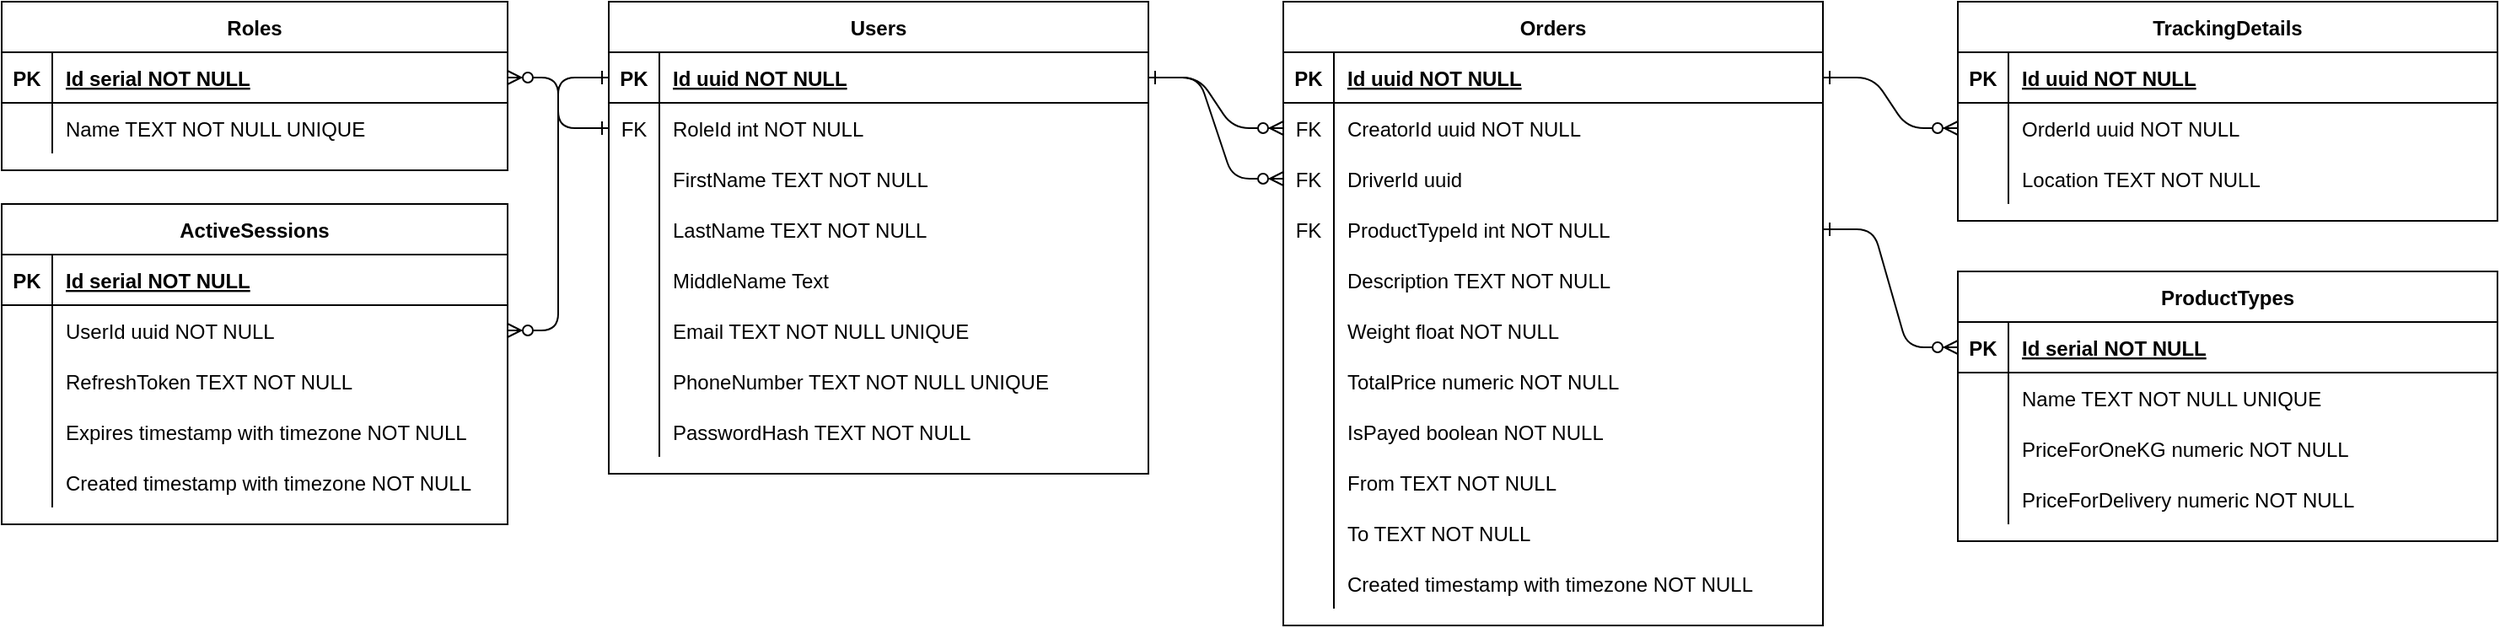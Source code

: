 <mxfile version="24.2.5" type="device">
  <diagram id="R2lEEEUBdFMjLlhIrx00" name="Page-1">
    <mxGraphModel dx="2074" dy="1196" grid="1" gridSize="10" guides="1" tooltips="1" connect="1" arrows="1" fold="1" page="1" pageScale="1" pageWidth="850" pageHeight="1100" math="0" shadow="0" extFonts="Permanent Marker^https://fonts.googleapis.com/css?family=Permanent+Marker">
      <root>
        <mxCell id="0" />
        <mxCell id="1" parent="0" />
        <mxCell id="C-vyLk0tnHw3VtMMgP7b-1" value="" style="edgeStyle=entityRelationEdgeStyle;endArrow=ERzeroToMany;startArrow=ERone;endFill=1;startFill=0;exitX=0;exitY=0.5;exitDx=0;exitDy=0;entryX=1;entryY=0.5;entryDx=0;entryDy=0;" parent="1" source="C-vyLk0tnHw3VtMMgP7b-6" target="C-vyLk0tnHw3VtMMgP7b-24" edge="1">
          <mxGeometry width="100" height="100" relative="1" as="geometry">
            <mxPoint x="260" y="390" as="sourcePoint" />
            <mxPoint x="340" y="420" as="targetPoint" />
          </mxGeometry>
        </mxCell>
        <mxCell id="C-vyLk0tnHw3VtMMgP7b-12" value="" style="edgeStyle=entityRelationEdgeStyle;endArrow=ERzeroToMany;startArrow=ERone;endFill=1;startFill=0;entryX=0;entryY=0.5;entryDx=0;entryDy=0;" parent="1" source="C-vyLk0tnHw3VtMMgP7b-3" target="JjX4_VvhYDVOvu3EKu8_-26" edge="1">
          <mxGeometry width="100" height="100" relative="1" as="geometry">
            <mxPoint x="400" y="180" as="sourcePoint" />
            <mxPoint x="780" y="470" as="targetPoint" />
          </mxGeometry>
        </mxCell>
        <mxCell id="C-vyLk0tnHw3VtMMgP7b-2" value="Users" style="shape=table;startSize=30;container=1;collapsible=1;childLayout=tableLayout;fixedRows=1;rowLines=0;fontStyle=1;align=center;resizeLast=1;" parent="1" vertex="1">
          <mxGeometry x="400" y="120" width="320" height="280" as="geometry" />
        </mxCell>
        <mxCell id="C-vyLk0tnHw3VtMMgP7b-3" value="" style="shape=partialRectangle;collapsible=0;dropTarget=0;pointerEvents=0;fillColor=none;points=[[0,0.5],[1,0.5]];portConstraint=eastwest;top=0;left=0;right=0;bottom=1;" parent="C-vyLk0tnHw3VtMMgP7b-2" vertex="1">
          <mxGeometry y="30" width="320" height="30" as="geometry" />
        </mxCell>
        <mxCell id="C-vyLk0tnHw3VtMMgP7b-4" value="PK" style="shape=partialRectangle;overflow=hidden;connectable=0;fillColor=none;top=0;left=0;bottom=0;right=0;fontStyle=1;" parent="C-vyLk0tnHw3VtMMgP7b-3" vertex="1">
          <mxGeometry width="30" height="30" as="geometry">
            <mxRectangle width="30" height="30" as="alternateBounds" />
          </mxGeometry>
        </mxCell>
        <mxCell id="C-vyLk0tnHw3VtMMgP7b-5" value="Id uuid NOT NULL " style="shape=partialRectangle;overflow=hidden;connectable=0;fillColor=none;top=0;left=0;bottom=0;right=0;align=left;spacingLeft=6;fontStyle=5;" parent="C-vyLk0tnHw3VtMMgP7b-3" vertex="1">
          <mxGeometry x="30" width="290" height="30" as="geometry">
            <mxRectangle width="290" height="30" as="alternateBounds" />
          </mxGeometry>
        </mxCell>
        <mxCell id="C-vyLk0tnHw3VtMMgP7b-6" value="" style="shape=partialRectangle;collapsible=0;dropTarget=0;pointerEvents=0;fillColor=none;points=[[0,0.5],[1,0.5]];portConstraint=eastwest;top=0;left=0;right=0;bottom=0;" parent="C-vyLk0tnHw3VtMMgP7b-2" vertex="1">
          <mxGeometry y="60" width="320" height="30" as="geometry" />
        </mxCell>
        <mxCell id="C-vyLk0tnHw3VtMMgP7b-7" value="FK" style="shape=partialRectangle;overflow=hidden;connectable=0;fillColor=none;top=0;left=0;bottom=0;right=0;" parent="C-vyLk0tnHw3VtMMgP7b-6" vertex="1">
          <mxGeometry width="30" height="30" as="geometry">
            <mxRectangle width="30" height="30" as="alternateBounds" />
          </mxGeometry>
        </mxCell>
        <mxCell id="C-vyLk0tnHw3VtMMgP7b-8" value="RoleId int NOT NULL" style="shape=partialRectangle;overflow=hidden;connectable=0;fillColor=none;top=0;left=0;bottom=0;right=0;align=left;spacingLeft=6;" parent="C-vyLk0tnHw3VtMMgP7b-6" vertex="1">
          <mxGeometry x="30" width="290" height="30" as="geometry">
            <mxRectangle width="290" height="30" as="alternateBounds" />
          </mxGeometry>
        </mxCell>
        <mxCell id="C-vyLk0tnHw3VtMMgP7b-9" value="" style="shape=partialRectangle;collapsible=0;dropTarget=0;pointerEvents=0;fillColor=none;points=[[0,0.5],[1,0.5]];portConstraint=eastwest;top=0;left=0;right=0;bottom=0;" parent="C-vyLk0tnHw3VtMMgP7b-2" vertex="1">
          <mxGeometry y="90" width="320" height="30" as="geometry" />
        </mxCell>
        <mxCell id="C-vyLk0tnHw3VtMMgP7b-10" value="" style="shape=partialRectangle;overflow=hidden;connectable=0;fillColor=none;top=0;left=0;bottom=0;right=0;" parent="C-vyLk0tnHw3VtMMgP7b-9" vertex="1">
          <mxGeometry width="30" height="30" as="geometry">
            <mxRectangle width="30" height="30" as="alternateBounds" />
          </mxGeometry>
        </mxCell>
        <mxCell id="C-vyLk0tnHw3VtMMgP7b-11" value="FirstName TEXT NOT NULL" style="shape=partialRectangle;overflow=hidden;connectable=0;fillColor=none;top=0;left=0;bottom=0;right=0;align=left;spacingLeft=6;" parent="C-vyLk0tnHw3VtMMgP7b-9" vertex="1">
          <mxGeometry x="30" width="290" height="30" as="geometry">
            <mxRectangle width="290" height="30" as="alternateBounds" />
          </mxGeometry>
        </mxCell>
        <mxCell id="JjX4_VvhYDVOvu3EKu8_-4" style="shape=partialRectangle;collapsible=0;dropTarget=0;pointerEvents=0;fillColor=none;points=[[0,0.5],[1,0.5]];portConstraint=eastwest;top=0;left=0;right=0;bottom=0;" parent="C-vyLk0tnHw3VtMMgP7b-2" vertex="1">
          <mxGeometry y="120" width="320" height="30" as="geometry" />
        </mxCell>
        <mxCell id="JjX4_VvhYDVOvu3EKu8_-5" style="shape=partialRectangle;overflow=hidden;connectable=0;fillColor=none;top=0;left=0;bottom=0;right=0;" parent="JjX4_VvhYDVOvu3EKu8_-4" vertex="1">
          <mxGeometry width="30" height="30" as="geometry">
            <mxRectangle width="30" height="30" as="alternateBounds" />
          </mxGeometry>
        </mxCell>
        <mxCell id="JjX4_VvhYDVOvu3EKu8_-6" value="LastName TEXT NOT NULL   " style="shape=partialRectangle;overflow=hidden;connectable=0;fillColor=none;top=0;left=0;bottom=0;right=0;align=left;spacingLeft=6;" parent="JjX4_VvhYDVOvu3EKu8_-4" vertex="1">
          <mxGeometry x="30" width="290" height="30" as="geometry">
            <mxRectangle width="290" height="30" as="alternateBounds" />
          </mxGeometry>
        </mxCell>
        <mxCell id="JjX4_VvhYDVOvu3EKu8_-7" style="shape=partialRectangle;collapsible=0;dropTarget=0;pointerEvents=0;fillColor=none;points=[[0,0.5],[1,0.5]];portConstraint=eastwest;top=0;left=0;right=0;bottom=0;" parent="C-vyLk0tnHw3VtMMgP7b-2" vertex="1">
          <mxGeometry y="150" width="320" height="30" as="geometry" />
        </mxCell>
        <mxCell id="JjX4_VvhYDVOvu3EKu8_-8" style="shape=partialRectangle;overflow=hidden;connectable=0;fillColor=none;top=0;left=0;bottom=0;right=0;" parent="JjX4_VvhYDVOvu3EKu8_-7" vertex="1">
          <mxGeometry width="30" height="30" as="geometry">
            <mxRectangle width="30" height="30" as="alternateBounds" />
          </mxGeometry>
        </mxCell>
        <mxCell id="JjX4_VvhYDVOvu3EKu8_-9" value="MiddleName Text" style="shape=partialRectangle;overflow=hidden;connectable=0;fillColor=none;top=0;left=0;bottom=0;right=0;align=left;spacingLeft=6;" parent="JjX4_VvhYDVOvu3EKu8_-7" vertex="1">
          <mxGeometry x="30" width="290" height="30" as="geometry">
            <mxRectangle width="290" height="30" as="alternateBounds" />
          </mxGeometry>
        </mxCell>
        <mxCell id="JjX4_VvhYDVOvu3EKu8_-10" style="shape=partialRectangle;collapsible=0;dropTarget=0;pointerEvents=0;fillColor=none;points=[[0,0.5],[1,0.5]];portConstraint=eastwest;top=0;left=0;right=0;bottom=0;" parent="C-vyLk0tnHw3VtMMgP7b-2" vertex="1">
          <mxGeometry y="180" width="320" height="30" as="geometry" />
        </mxCell>
        <mxCell id="JjX4_VvhYDVOvu3EKu8_-11" style="shape=partialRectangle;overflow=hidden;connectable=0;fillColor=none;top=0;left=0;bottom=0;right=0;" parent="JjX4_VvhYDVOvu3EKu8_-10" vertex="1">
          <mxGeometry width="30" height="30" as="geometry">
            <mxRectangle width="30" height="30" as="alternateBounds" />
          </mxGeometry>
        </mxCell>
        <mxCell id="JjX4_VvhYDVOvu3EKu8_-12" value="Email TEXT NOT NULL UNIQUE" style="shape=partialRectangle;overflow=hidden;connectable=0;fillColor=none;top=0;left=0;bottom=0;right=0;align=left;spacingLeft=6;" parent="JjX4_VvhYDVOvu3EKu8_-10" vertex="1">
          <mxGeometry x="30" width="290" height="30" as="geometry">
            <mxRectangle width="290" height="30" as="alternateBounds" />
          </mxGeometry>
        </mxCell>
        <mxCell id="JjX4_VvhYDVOvu3EKu8_-13" style="shape=partialRectangle;collapsible=0;dropTarget=0;pointerEvents=0;fillColor=none;points=[[0,0.5],[1,0.5]];portConstraint=eastwest;top=0;left=0;right=0;bottom=0;" parent="C-vyLk0tnHw3VtMMgP7b-2" vertex="1">
          <mxGeometry y="210" width="320" height="30" as="geometry" />
        </mxCell>
        <mxCell id="JjX4_VvhYDVOvu3EKu8_-14" style="shape=partialRectangle;overflow=hidden;connectable=0;fillColor=none;top=0;left=0;bottom=0;right=0;" parent="JjX4_VvhYDVOvu3EKu8_-13" vertex="1">
          <mxGeometry width="30" height="30" as="geometry">
            <mxRectangle width="30" height="30" as="alternateBounds" />
          </mxGeometry>
        </mxCell>
        <mxCell id="JjX4_VvhYDVOvu3EKu8_-15" value="PhoneNumber TEXT NOT NULL UNIQUE" style="shape=partialRectangle;overflow=hidden;connectable=0;fillColor=none;top=0;left=0;bottom=0;right=0;align=left;spacingLeft=6;" parent="JjX4_VvhYDVOvu3EKu8_-13" vertex="1">
          <mxGeometry x="30" width="290" height="30" as="geometry">
            <mxRectangle width="290" height="30" as="alternateBounds" />
          </mxGeometry>
        </mxCell>
        <mxCell id="JjX4_VvhYDVOvu3EKu8_-16" style="shape=partialRectangle;collapsible=0;dropTarget=0;pointerEvents=0;fillColor=none;points=[[0,0.5],[1,0.5]];portConstraint=eastwest;top=0;left=0;right=0;bottom=0;" parent="C-vyLk0tnHw3VtMMgP7b-2" vertex="1">
          <mxGeometry y="240" width="320" height="30" as="geometry" />
        </mxCell>
        <mxCell id="JjX4_VvhYDVOvu3EKu8_-17" style="shape=partialRectangle;overflow=hidden;connectable=0;fillColor=none;top=0;left=0;bottom=0;right=0;" parent="JjX4_VvhYDVOvu3EKu8_-16" vertex="1">
          <mxGeometry width="30" height="30" as="geometry">
            <mxRectangle width="30" height="30" as="alternateBounds" />
          </mxGeometry>
        </mxCell>
        <mxCell id="JjX4_VvhYDVOvu3EKu8_-18" value="PasswordHash TEXT NOT NULL" style="shape=partialRectangle;overflow=hidden;connectable=0;fillColor=none;top=0;left=0;bottom=0;right=0;align=left;spacingLeft=6;" parent="JjX4_VvhYDVOvu3EKu8_-16" vertex="1">
          <mxGeometry x="30" width="290" height="30" as="geometry">
            <mxRectangle width="290" height="30" as="alternateBounds" />
          </mxGeometry>
        </mxCell>
        <mxCell id="C-vyLk0tnHw3VtMMgP7b-23" value="Roles" style="shape=table;startSize=30;container=1;collapsible=1;childLayout=tableLayout;fixedRows=1;rowLines=0;fontStyle=1;align=center;resizeLast=1;" parent="1" vertex="1">
          <mxGeometry x="40" y="120" width="300" height="100" as="geometry" />
        </mxCell>
        <mxCell id="C-vyLk0tnHw3VtMMgP7b-24" value="" style="shape=partialRectangle;collapsible=0;dropTarget=0;pointerEvents=0;fillColor=none;points=[[0,0.5],[1,0.5]];portConstraint=eastwest;top=0;left=0;right=0;bottom=1;" parent="C-vyLk0tnHw3VtMMgP7b-23" vertex="1">
          <mxGeometry y="30" width="300" height="30" as="geometry" />
        </mxCell>
        <mxCell id="C-vyLk0tnHw3VtMMgP7b-25" value="PK" style="shape=partialRectangle;overflow=hidden;connectable=0;fillColor=none;top=0;left=0;bottom=0;right=0;fontStyle=1;" parent="C-vyLk0tnHw3VtMMgP7b-24" vertex="1">
          <mxGeometry width="30" height="30" as="geometry">
            <mxRectangle width="30" height="30" as="alternateBounds" />
          </mxGeometry>
        </mxCell>
        <mxCell id="C-vyLk0tnHw3VtMMgP7b-26" value="Id serial NOT NULL" style="shape=partialRectangle;overflow=hidden;connectable=0;fillColor=none;top=0;left=0;bottom=0;right=0;align=left;spacingLeft=6;fontStyle=5;" parent="C-vyLk0tnHw3VtMMgP7b-24" vertex="1">
          <mxGeometry x="30" width="270" height="30" as="geometry">
            <mxRectangle width="270" height="30" as="alternateBounds" />
          </mxGeometry>
        </mxCell>
        <mxCell id="C-vyLk0tnHw3VtMMgP7b-27" value="" style="shape=partialRectangle;collapsible=0;dropTarget=0;pointerEvents=0;fillColor=none;points=[[0,0.5],[1,0.5]];portConstraint=eastwest;top=0;left=0;right=0;bottom=0;" parent="C-vyLk0tnHw3VtMMgP7b-23" vertex="1">
          <mxGeometry y="60" width="300" height="30" as="geometry" />
        </mxCell>
        <mxCell id="C-vyLk0tnHw3VtMMgP7b-28" value="" style="shape=partialRectangle;overflow=hidden;connectable=0;fillColor=none;top=0;left=0;bottom=0;right=0;" parent="C-vyLk0tnHw3VtMMgP7b-27" vertex="1">
          <mxGeometry width="30" height="30" as="geometry">
            <mxRectangle width="30" height="30" as="alternateBounds" />
          </mxGeometry>
        </mxCell>
        <mxCell id="C-vyLk0tnHw3VtMMgP7b-29" value="Name TEXT NOT NULL UNIQUE" style="shape=partialRectangle;overflow=hidden;connectable=0;fillColor=none;top=0;left=0;bottom=0;right=0;align=left;spacingLeft=6;" parent="C-vyLk0tnHw3VtMMgP7b-27" vertex="1">
          <mxGeometry x="30" width="270" height="30" as="geometry">
            <mxRectangle width="270" height="30" as="alternateBounds" />
          </mxGeometry>
        </mxCell>
        <mxCell id="JjX4_VvhYDVOvu3EKu8_-22" value="Orders" style="shape=table;startSize=30;container=1;collapsible=1;childLayout=tableLayout;fixedRows=1;rowLines=0;fontStyle=1;align=center;resizeLast=1;" parent="1" vertex="1">
          <mxGeometry x="800" y="120" width="320" height="370" as="geometry" />
        </mxCell>
        <mxCell id="JjX4_VvhYDVOvu3EKu8_-23" value="" style="shape=partialRectangle;collapsible=0;dropTarget=0;pointerEvents=0;fillColor=none;points=[[0,0.5],[1,0.5]];portConstraint=eastwest;top=0;left=0;right=0;bottom=1;" parent="JjX4_VvhYDVOvu3EKu8_-22" vertex="1">
          <mxGeometry y="30" width="320" height="30" as="geometry" />
        </mxCell>
        <mxCell id="JjX4_VvhYDVOvu3EKu8_-24" value="PK" style="shape=partialRectangle;overflow=hidden;connectable=0;fillColor=none;top=0;left=0;bottom=0;right=0;fontStyle=1;" parent="JjX4_VvhYDVOvu3EKu8_-23" vertex="1">
          <mxGeometry width="30" height="30" as="geometry">
            <mxRectangle width="30" height="30" as="alternateBounds" />
          </mxGeometry>
        </mxCell>
        <mxCell id="JjX4_VvhYDVOvu3EKu8_-25" value="Id uuid NOT NULL " style="shape=partialRectangle;overflow=hidden;connectable=0;fillColor=none;top=0;left=0;bottom=0;right=0;align=left;spacingLeft=6;fontStyle=5;" parent="JjX4_VvhYDVOvu3EKu8_-23" vertex="1">
          <mxGeometry x="30" width="290" height="30" as="geometry">
            <mxRectangle width="290" height="30" as="alternateBounds" />
          </mxGeometry>
        </mxCell>
        <mxCell id="JjX4_VvhYDVOvu3EKu8_-26" value="" style="shape=partialRectangle;collapsible=0;dropTarget=0;pointerEvents=0;fillColor=none;points=[[0,0.5],[1,0.5]];portConstraint=eastwest;top=0;left=0;right=0;bottom=0;" parent="JjX4_VvhYDVOvu3EKu8_-22" vertex="1">
          <mxGeometry y="60" width="320" height="30" as="geometry" />
        </mxCell>
        <mxCell id="JjX4_VvhYDVOvu3EKu8_-27" value="FK" style="shape=partialRectangle;overflow=hidden;connectable=0;fillColor=none;top=0;left=0;bottom=0;right=0;" parent="JjX4_VvhYDVOvu3EKu8_-26" vertex="1">
          <mxGeometry width="30" height="30" as="geometry">
            <mxRectangle width="30" height="30" as="alternateBounds" />
          </mxGeometry>
        </mxCell>
        <mxCell id="JjX4_VvhYDVOvu3EKu8_-28" value="CreatorId uuid NOT NULL" style="shape=partialRectangle;overflow=hidden;connectable=0;fillColor=none;top=0;left=0;bottom=0;right=0;align=left;spacingLeft=6;" parent="JjX4_VvhYDVOvu3EKu8_-26" vertex="1">
          <mxGeometry x="30" width="290" height="30" as="geometry">
            <mxRectangle width="290" height="30" as="alternateBounds" />
          </mxGeometry>
        </mxCell>
        <mxCell id="JjX4_VvhYDVOvu3EKu8_-29" value="" style="shape=partialRectangle;collapsible=0;dropTarget=0;pointerEvents=0;fillColor=none;points=[[0,0.5],[1,0.5]];portConstraint=eastwest;top=0;left=0;right=0;bottom=0;" parent="JjX4_VvhYDVOvu3EKu8_-22" vertex="1">
          <mxGeometry y="90" width="320" height="30" as="geometry" />
        </mxCell>
        <mxCell id="JjX4_VvhYDVOvu3EKu8_-30" value="FK" style="shape=partialRectangle;overflow=hidden;connectable=0;fillColor=none;top=0;left=0;bottom=0;right=0;" parent="JjX4_VvhYDVOvu3EKu8_-29" vertex="1">
          <mxGeometry width="30" height="30" as="geometry">
            <mxRectangle width="30" height="30" as="alternateBounds" />
          </mxGeometry>
        </mxCell>
        <mxCell id="JjX4_VvhYDVOvu3EKu8_-31" value="DriverId uuid" style="shape=partialRectangle;overflow=hidden;connectable=0;fillColor=none;top=0;left=0;bottom=0;right=0;align=left;spacingLeft=6;" parent="JjX4_VvhYDVOvu3EKu8_-29" vertex="1">
          <mxGeometry x="30" width="290" height="30" as="geometry">
            <mxRectangle width="290" height="30" as="alternateBounds" />
          </mxGeometry>
        </mxCell>
        <mxCell id="JjX4_VvhYDVOvu3EKu8_-32" style="shape=partialRectangle;collapsible=0;dropTarget=0;pointerEvents=0;fillColor=none;points=[[0,0.5],[1,0.5]];portConstraint=eastwest;top=0;left=0;right=0;bottom=0;" parent="JjX4_VvhYDVOvu3EKu8_-22" vertex="1">
          <mxGeometry y="120" width="320" height="30" as="geometry" />
        </mxCell>
        <mxCell id="JjX4_VvhYDVOvu3EKu8_-33" value="FK" style="shape=partialRectangle;overflow=hidden;connectable=0;fillColor=none;top=0;left=0;bottom=0;right=0;" parent="JjX4_VvhYDVOvu3EKu8_-32" vertex="1">
          <mxGeometry width="30" height="30" as="geometry">
            <mxRectangle width="30" height="30" as="alternateBounds" />
          </mxGeometry>
        </mxCell>
        <mxCell id="JjX4_VvhYDVOvu3EKu8_-34" value="ProductTypeId int NOT NULL" style="shape=partialRectangle;overflow=hidden;connectable=0;fillColor=none;top=0;left=0;bottom=0;right=0;align=left;spacingLeft=6;" parent="JjX4_VvhYDVOvu3EKu8_-32" vertex="1">
          <mxGeometry x="30" width="290" height="30" as="geometry">
            <mxRectangle width="290" height="30" as="alternateBounds" />
          </mxGeometry>
        </mxCell>
        <mxCell id="JjX4_VvhYDVOvu3EKu8_-35" style="shape=partialRectangle;collapsible=0;dropTarget=0;pointerEvents=0;fillColor=none;points=[[0,0.5],[1,0.5]];portConstraint=eastwest;top=0;left=0;right=0;bottom=0;" parent="JjX4_VvhYDVOvu3EKu8_-22" vertex="1">
          <mxGeometry y="150" width="320" height="30" as="geometry" />
        </mxCell>
        <mxCell id="JjX4_VvhYDVOvu3EKu8_-36" style="shape=partialRectangle;overflow=hidden;connectable=0;fillColor=none;top=0;left=0;bottom=0;right=0;" parent="JjX4_VvhYDVOvu3EKu8_-35" vertex="1">
          <mxGeometry width="30" height="30" as="geometry">
            <mxRectangle width="30" height="30" as="alternateBounds" />
          </mxGeometry>
        </mxCell>
        <mxCell id="JjX4_VvhYDVOvu3EKu8_-37" value="Description TEXT NOT NULL" style="shape=partialRectangle;overflow=hidden;connectable=0;fillColor=none;top=0;left=0;bottom=0;right=0;align=left;spacingLeft=6;" parent="JjX4_VvhYDVOvu3EKu8_-35" vertex="1">
          <mxGeometry x="30" width="290" height="30" as="geometry">
            <mxRectangle width="290" height="30" as="alternateBounds" />
          </mxGeometry>
        </mxCell>
        <mxCell id="JjX4_VvhYDVOvu3EKu8_-38" style="shape=partialRectangle;collapsible=0;dropTarget=0;pointerEvents=0;fillColor=none;points=[[0,0.5],[1,0.5]];portConstraint=eastwest;top=0;left=0;right=0;bottom=0;" parent="JjX4_VvhYDVOvu3EKu8_-22" vertex="1">
          <mxGeometry y="180" width="320" height="30" as="geometry" />
        </mxCell>
        <mxCell id="JjX4_VvhYDVOvu3EKu8_-39" style="shape=partialRectangle;overflow=hidden;connectable=0;fillColor=none;top=0;left=0;bottom=0;right=0;" parent="JjX4_VvhYDVOvu3EKu8_-38" vertex="1">
          <mxGeometry width="30" height="30" as="geometry">
            <mxRectangle width="30" height="30" as="alternateBounds" />
          </mxGeometry>
        </mxCell>
        <mxCell id="JjX4_VvhYDVOvu3EKu8_-40" value="Weight float NOT NULL" style="shape=partialRectangle;overflow=hidden;connectable=0;fillColor=none;top=0;left=0;bottom=0;right=0;align=left;spacingLeft=6;" parent="JjX4_VvhYDVOvu3EKu8_-38" vertex="1">
          <mxGeometry x="30" width="290" height="30" as="geometry">
            <mxRectangle width="290" height="30" as="alternateBounds" />
          </mxGeometry>
        </mxCell>
        <mxCell id="JjX4_VvhYDVOvu3EKu8_-41" style="shape=partialRectangle;collapsible=0;dropTarget=0;pointerEvents=0;fillColor=none;points=[[0,0.5],[1,0.5]];portConstraint=eastwest;top=0;left=0;right=0;bottom=0;" parent="JjX4_VvhYDVOvu3EKu8_-22" vertex="1">
          <mxGeometry y="210" width="320" height="30" as="geometry" />
        </mxCell>
        <mxCell id="JjX4_VvhYDVOvu3EKu8_-42" style="shape=partialRectangle;overflow=hidden;connectable=0;fillColor=none;top=0;left=0;bottom=0;right=0;" parent="JjX4_VvhYDVOvu3EKu8_-41" vertex="1">
          <mxGeometry width="30" height="30" as="geometry">
            <mxRectangle width="30" height="30" as="alternateBounds" />
          </mxGeometry>
        </mxCell>
        <mxCell id="JjX4_VvhYDVOvu3EKu8_-43" value="TotalPrice numeric NOT NULL" style="shape=partialRectangle;overflow=hidden;connectable=0;fillColor=none;top=0;left=0;bottom=0;right=0;align=left;spacingLeft=6;" parent="JjX4_VvhYDVOvu3EKu8_-41" vertex="1">
          <mxGeometry x="30" width="290" height="30" as="geometry">
            <mxRectangle width="290" height="30" as="alternateBounds" />
          </mxGeometry>
        </mxCell>
        <mxCell id="77Qrs0vqFd4sFSRhQFi2-1" style="shape=partialRectangle;collapsible=0;dropTarget=0;pointerEvents=0;fillColor=none;points=[[0,0.5],[1,0.5]];portConstraint=eastwest;top=0;left=0;right=0;bottom=0;" vertex="1" parent="JjX4_VvhYDVOvu3EKu8_-22">
          <mxGeometry y="240" width="320" height="30" as="geometry" />
        </mxCell>
        <mxCell id="77Qrs0vqFd4sFSRhQFi2-2" style="shape=partialRectangle;overflow=hidden;connectable=0;fillColor=none;top=0;left=0;bottom=0;right=0;" vertex="1" parent="77Qrs0vqFd4sFSRhQFi2-1">
          <mxGeometry width="30" height="30" as="geometry">
            <mxRectangle width="30" height="30" as="alternateBounds" />
          </mxGeometry>
        </mxCell>
        <mxCell id="77Qrs0vqFd4sFSRhQFi2-3" value="IsPayed boolean NOT NULL" style="shape=partialRectangle;overflow=hidden;connectable=0;fillColor=none;top=0;left=0;bottom=0;right=0;align=left;spacingLeft=6;" vertex="1" parent="77Qrs0vqFd4sFSRhQFi2-1">
          <mxGeometry x="30" width="290" height="30" as="geometry">
            <mxRectangle width="290" height="30" as="alternateBounds" />
          </mxGeometry>
        </mxCell>
        <mxCell id="JjX4_VvhYDVOvu3EKu8_-44" style="shape=partialRectangle;collapsible=0;dropTarget=0;pointerEvents=0;fillColor=none;points=[[0,0.5],[1,0.5]];portConstraint=eastwest;top=0;left=0;right=0;bottom=0;" parent="JjX4_VvhYDVOvu3EKu8_-22" vertex="1">
          <mxGeometry y="270" width="320" height="30" as="geometry" />
        </mxCell>
        <mxCell id="JjX4_VvhYDVOvu3EKu8_-45" style="shape=partialRectangle;overflow=hidden;connectable=0;fillColor=none;top=0;left=0;bottom=0;right=0;" parent="JjX4_VvhYDVOvu3EKu8_-44" vertex="1">
          <mxGeometry width="30" height="30" as="geometry">
            <mxRectangle width="30" height="30" as="alternateBounds" />
          </mxGeometry>
        </mxCell>
        <mxCell id="JjX4_VvhYDVOvu3EKu8_-46" value="From TEXT NOT NULL" style="shape=partialRectangle;overflow=hidden;connectable=0;fillColor=none;top=0;left=0;bottom=0;right=0;align=left;spacingLeft=6;" parent="JjX4_VvhYDVOvu3EKu8_-44" vertex="1">
          <mxGeometry x="30" width="290" height="30" as="geometry">
            <mxRectangle width="290" height="30" as="alternateBounds" />
          </mxGeometry>
        </mxCell>
        <mxCell id="JjX4_VvhYDVOvu3EKu8_-74" style="shape=partialRectangle;collapsible=0;dropTarget=0;pointerEvents=0;fillColor=none;points=[[0,0.5],[1,0.5]];portConstraint=eastwest;top=0;left=0;right=0;bottom=0;" parent="JjX4_VvhYDVOvu3EKu8_-22" vertex="1">
          <mxGeometry y="300" width="320" height="30" as="geometry" />
        </mxCell>
        <mxCell id="JjX4_VvhYDVOvu3EKu8_-75" style="shape=partialRectangle;overflow=hidden;connectable=0;fillColor=none;top=0;left=0;bottom=0;right=0;" parent="JjX4_VvhYDVOvu3EKu8_-74" vertex="1">
          <mxGeometry width="30" height="30" as="geometry">
            <mxRectangle width="30" height="30" as="alternateBounds" />
          </mxGeometry>
        </mxCell>
        <mxCell id="JjX4_VvhYDVOvu3EKu8_-76" value="To TEXT NOT NULL" style="shape=partialRectangle;overflow=hidden;connectable=0;fillColor=none;top=0;left=0;bottom=0;right=0;align=left;spacingLeft=6;" parent="JjX4_VvhYDVOvu3EKu8_-74" vertex="1">
          <mxGeometry x="30" width="290" height="30" as="geometry">
            <mxRectangle width="290" height="30" as="alternateBounds" />
          </mxGeometry>
        </mxCell>
        <mxCell id="JjX4_VvhYDVOvu3EKu8_-91" style="shape=partialRectangle;collapsible=0;dropTarget=0;pointerEvents=0;fillColor=none;points=[[0,0.5],[1,0.5]];portConstraint=eastwest;top=0;left=0;right=0;bottom=0;" parent="JjX4_VvhYDVOvu3EKu8_-22" vertex="1">
          <mxGeometry y="330" width="320" height="30" as="geometry" />
        </mxCell>
        <mxCell id="JjX4_VvhYDVOvu3EKu8_-92" style="shape=partialRectangle;overflow=hidden;connectable=0;fillColor=none;top=0;left=0;bottom=0;right=0;" parent="JjX4_VvhYDVOvu3EKu8_-91" vertex="1">
          <mxGeometry width="30" height="30" as="geometry">
            <mxRectangle width="30" height="30" as="alternateBounds" />
          </mxGeometry>
        </mxCell>
        <mxCell id="JjX4_VvhYDVOvu3EKu8_-93" value="Created timestamp with timezone NOT NULL" style="shape=partialRectangle;overflow=hidden;connectable=0;fillColor=none;top=0;left=0;bottom=0;right=0;align=left;spacingLeft=6;" parent="JjX4_VvhYDVOvu3EKu8_-91" vertex="1">
          <mxGeometry x="30" width="290" height="30" as="geometry">
            <mxRectangle width="290" height="30" as="alternateBounds" />
          </mxGeometry>
        </mxCell>
        <mxCell id="JjX4_VvhYDVOvu3EKu8_-47" value="" style="edgeStyle=entityRelationEdgeStyle;endArrow=ERzeroToMany;startArrow=ERone;endFill=1;startFill=0;entryX=0;entryY=0.5;entryDx=0;entryDy=0;exitX=1;exitY=0.5;exitDx=0;exitDy=0;" parent="1" source="C-vyLk0tnHw3VtMMgP7b-3" target="JjX4_VvhYDVOvu3EKu8_-29" edge="1">
          <mxGeometry width="100" height="100" relative="1" as="geometry">
            <mxPoint x="730" y="175" as="sourcePoint" />
            <mxPoint x="820" y="205" as="targetPoint" />
          </mxGeometry>
        </mxCell>
        <mxCell id="JjX4_VvhYDVOvu3EKu8_-48" value="ProductTypes" style="shape=table;startSize=30;container=1;collapsible=1;childLayout=tableLayout;fixedRows=1;rowLines=0;fontStyle=1;align=center;resizeLast=1;" parent="1" vertex="1">
          <mxGeometry x="1200" y="280" width="320" height="160" as="geometry" />
        </mxCell>
        <mxCell id="JjX4_VvhYDVOvu3EKu8_-49" value="" style="shape=partialRectangle;collapsible=0;dropTarget=0;pointerEvents=0;fillColor=none;points=[[0,0.5],[1,0.5]];portConstraint=eastwest;top=0;left=0;right=0;bottom=1;" parent="JjX4_VvhYDVOvu3EKu8_-48" vertex="1">
          <mxGeometry y="30" width="320" height="30" as="geometry" />
        </mxCell>
        <mxCell id="JjX4_VvhYDVOvu3EKu8_-50" value="PK" style="shape=partialRectangle;overflow=hidden;connectable=0;fillColor=none;top=0;left=0;bottom=0;right=0;fontStyle=1;" parent="JjX4_VvhYDVOvu3EKu8_-49" vertex="1">
          <mxGeometry width="30" height="30" as="geometry">
            <mxRectangle width="30" height="30" as="alternateBounds" />
          </mxGeometry>
        </mxCell>
        <mxCell id="JjX4_VvhYDVOvu3EKu8_-51" value="Id serial NOT NULL " style="shape=partialRectangle;overflow=hidden;connectable=0;fillColor=none;top=0;left=0;bottom=0;right=0;align=left;spacingLeft=6;fontStyle=5;" parent="JjX4_VvhYDVOvu3EKu8_-49" vertex="1">
          <mxGeometry x="30" width="290" height="30" as="geometry">
            <mxRectangle width="290" height="30" as="alternateBounds" />
          </mxGeometry>
        </mxCell>
        <mxCell id="JjX4_VvhYDVOvu3EKu8_-52" value="" style="shape=partialRectangle;collapsible=0;dropTarget=0;pointerEvents=0;fillColor=none;points=[[0,0.5],[1,0.5]];portConstraint=eastwest;top=0;left=0;right=0;bottom=0;" parent="JjX4_VvhYDVOvu3EKu8_-48" vertex="1">
          <mxGeometry y="60" width="320" height="30" as="geometry" />
        </mxCell>
        <mxCell id="JjX4_VvhYDVOvu3EKu8_-53" value="" style="shape=partialRectangle;overflow=hidden;connectable=0;fillColor=none;top=0;left=0;bottom=0;right=0;" parent="JjX4_VvhYDVOvu3EKu8_-52" vertex="1">
          <mxGeometry width="30" height="30" as="geometry">
            <mxRectangle width="30" height="30" as="alternateBounds" />
          </mxGeometry>
        </mxCell>
        <mxCell id="JjX4_VvhYDVOvu3EKu8_-54" value="Name TEXT NOT NULL UNIQUE" style="shape=partialRectangle;overflow=hidden;connectable=0;fillColor=none;top=0;left=0;bottom=0;right=0;align=left;spacingLeft=6;" parent="JjX4_VvhYDVOvu3EKu8_-52" vertex="1">
          <mxGeometry x="30" width="290" height="30" as="geometry">
            <mxRectangle width="290" height="30" as="alternateBounds" />
          </mxGeometry>
        </mxCell>
        <mxCell id="JjX4_VvhYDVOvu3EKu8_-55" value="" style="shape=partialRectangle;collapsible=0;dropTarget=0;pointerEvents=0;fillColor=none;points=[[0,0.5],[1,0.5]];portConstraint=eastwest;top=0;left=0;right=0;bottom=0;" parent="JjX4_VvhYDVOvu3EKu8_-48" vertex="1">
          <mxGeometry y="90" width="320" height="30" as="geometry" />
        </mxCell>
        <mxCell id="JjX4_VvhYDVOvu3EKu8_-56" value="" style="shape=partialRectangle;overflow=hidden;connectable=0;fillColor=none;top=0;left=0;bottom=0;right=0;" parent="JjX4_VvhYDVOvu3EKu8_-55" vertex="1">
          <mxGeometry width="30" height="30" as="geometry">
            <mxRectangle width="30" height="30" as="alternateBounds" />
          </mxGeometry>
        </mxCell>
        <mxCell id="JjX4_VvhYDVOvu3EKu8_-57" value="PriceForOneKG numeric NOT NULL" style="shape=partialRectangle;overflow=hidden;connectable=0;fillColor=none;top=0;left=0;bottom=0;right=0;align=left;spacingLeft=6;" parent="JjX4_VvhYDVOvu3EKu8_-55" vertex="1">
          <mxGeometry x="30" width="290" height="30" as="geometry">
            <mxRectangle width="290" height="30" as="alternateBounds" />
          </mxGeometry>
        </mxCell>
        <mxCell id="JjX4_VvhYDVOvu3EKu8_-58" style="shape=partialRectangle;collapsible=0;dropTarget=0;pointerEvents=0;fillColor=none;points=[[0,0.5],[1,0.5]];portConstraint=eastwest;top=0;left=0;right=0;bottom=0;" parent="JjX4_VvhYDVOvu3EKu8_-48" vertex="1">
          <mxGeometry y="120" width="320" height="30" as="geometry" />
        </mxCell>
        <mxCell id="JjX4_VvhYDVOvu3EKu8_-59" style="shape=partialRectangle;overflow=hidden;connectable=0;fillColor=none;top=0;left=0;bottom=0;right=0;" parent="JjX4_VvhYDVOvu3EKu8_-58" vertex="1">
          <mxGeometry width="30" height="30" as="geometry">
            <mxRectangle width="30" height="30" as="alternateBounds" />
          </mxGeometry>
        </mxCell>
        <mxCell id="JjX4_VvhYDVOvu3EKu8_-60" value="PriceForDelivery numeric NOT NULL" style="shape=partialRectangle;overflow=hidden;connectable=0;fillColor=none;top=0;left=0;bottom=0;right=0;align=left;spacingLeft=6;" parent="JjX4_VvhYDVOvu3EKu8_-58" vertex="1">
          <mxGeometry x="30" width="290" height="30" as="geometry">
            <mxRectangle width="290" height="30" as="alternateBounds" />
          </mxGeometry>
        </mxCell>
        <mxCell id="JjX4_VvhYDVOvu3EKu8_-73" value="" style="edgeStyle=entityRelationEdgeStyle;endArrow=ERzeroToMany;startArrow=ERone;endFill=1;startFill=0;exitX=1;exitY=0.5;exitDx=0;exitDy=0;entryX=0;entryY=0.5;entryDx=0;entryDy=0;" parent="1" source="JjX4_VvhYDVOvu3EKu8_-32" target="JjX4_VvhYDVOvu3EKu8_-49" edge="1">
          <mxGeometry width="100" height="100" relative="1" as="geometry">
            <mxPoint x="1220" y="370" as="sourcePoint" />
            <mxPoint x="1300" y="400" as="targetPoint" />
          </mxGeometry>
        </mxCell>
        <mxCell id="JjX4_VvhYDVOvu3EKu8_-77" value="TrackingDetails" style="shape=table;startSize=30;container=1;collapsible=1;childLayout=tableLayout;fixedRows=1;rowLines=0;fontStyle=1;align=center;resizeLast=1;" parent="1" vertex="1">
          <mxGeometry x="1200" y="120" width="320" height="130" as="geometry" />
        </mxCell>
        <mxCell id="JjX4_VvhYDVOvu3EKu8_-78" value="" style="shape=partialRectangle;collapsible=0;dropTarget=0;pointerEvents=0;fillColor=none;points=[[0,0.5],[1,0.5]];portConstraint=eastwest;top=0;left=0;right=0;bottom=1;" parent="JjX4_VvhYDVOvu3EKu8_-77" vertex="1">
          <mxGeometry y="30" width="320" height="30" as="geometry" />
        </mxCell>
        <mxCell id="JjX4_VvhYDVOvu3EKu8_-79" value="PK" style="shape=partialRectangle;overflow=hidden;connectable=0;fillColor=none;top=0;left=0;bottom=0;right=0;fontStyle=1;" parent="JjX4_VvhYDVOvu3EKu8_-78" vertex="1">
          <mxGeometry width="30" height="30" as="geometry">
            <mxRectangle width="30" height="30" as="alternateBounds" />
          </mxGeometry>
        </mxCell>
        <mxCell id="JjX4_VvhYDVOvu3EKu8_-80" value="Id uuid NOT NULL " style="shape=partialRectangle;overflow=hidden;connectable=0;fillColor=none;top=0;left=0;bottom=0;right=0;align=left;spacingLeft=6;fontStyle=5;" parent="JjX4_VvhYDVOvu3EKu8_-78" vertex="1">
          <mxGeometry x="30" width="290" height="30" as="geometry">
            <mxRectangle width="290" height="30" as="alternateBounds" />
          </mxGeometry>
        </mxCell>
        <mxCell id="JjX4_VvhYDVOvu3EKu8_-81" value="" style="shape=partialRectangle;collapsible=0;dropTarget=0;pointerEvents=0;fillColor=none;points=[[0,0.5],[1,0.5]];portConstraint=eastwest;top=0;left=0;right=0;bottom=0;" parent="JjX4_VvhYDVOvu3EKu8_-77" vertex="1">
          <mxGeometry y="60" width="320" height="30" as="geometry" />
        </mxCell>
        <mxCell id="JjX4_VvhYDVOvu3EKu8_-82" value="" style="shape=partialRectangle;overflow=hidden;connectable=0;fillColor=none;top=0;left=0;bottom=0;right=0;" parent="JjX4_VvhYDVOvu3EKu8_-81" vertex="1">
          <mxGeometry width="30" height="30" as="geometry">
            <mxRectangle width="30" height="30" as="alternateBounds" />
          </mxGeometry>
        </mxCell>
        <mxCell id="JjX4_VvhYDVOvu3EKu8_-83" value="OrderId uuid NOT NULL" style="shape=partialRectangle;overflow=hidden;connectable=0;fillColor=none;top=0;left=0;bottom=0;right=0;align=left;spacingLeft=6;" parent="JjX4_VvhYDVOvu3EKu8_-81" vertex="1">
          <mxGeometry x="30" width="290" height="30" as="geometry">
            <mxRectangle width="290" height="30" as="alternateBounds" />
          </mxGeometry>
        </mxCell>
        <mxCell id="JjX4_VvhYDVOvu3EKu8_-84" value="" style="shape=partialRectangle;collapsible=0;dropTarget=0;pointerEvents=0;fillColor=none;points=[[0,0.5],[1,0.5]];portConstraint=eastwest;top=0;left=0;right=0;bottom=0;" parent="JjX4_VvhYDVOvu3EKu8_-77" vertex="1">
          <mxGeometry y="90" width="320" height="30" as="geometry" />
        </mxCell>
        <mxCell id="JjX4_VvhYDVOvu3EKu8_-85" value="" style="shape=partialRectangle;overflow=hidden;connectable=0;fillColor=none;top=0;left=0;bottom=0;right=0;" parent="JjX4_VvhYDVOvu3EKu8_-84" vertex="1">
          <mxGeometry width="30" height="30" as="geometry">
            <mxRectangle width="30" height="30" as="alternateBounds" />
          </mxGeometry>
        </mxCell>
        <mxCell id="JjX4_VvhYDVOvu3EKu8_-86" value="Location TEXT NOT NULL" style="shape=partialRectangle;overflow=hidden;connectable=0;fillColor=none;top=0;left=0;bottom=0;right=0;align=left;spacingLeft=6;" parent="JjX4_VvhYDVOvu3EKu8_-84" vertex="1">
          <mxGeometry x="30" width="290" height="30" as="geometry">
            <mxRectangle width="290" height="30" as="alternateBounds" />
          </mxGeometry>
        </mxCell>
        <mxCell id="JjX4_VvhYDVOvu3EKu8_-90" value="" style="edgeStyle=entityRelationEdgeStyle;endArrow=ERzeroToMany;startArrow=ERone;endFill=1;startFill=0;entryX=0;entryY=0.5;entryDx=0;entryDy=0;exitX=1;exitY=0.5;exitDx=0;exitDy=0;" parent="1" source="JjX4_VvhYDVOvu3EKu8_-23" target="JjX4_VvhYDVOvu3EKu8_-81" edge="1">
          <mxGeometry width="100" height="100" relative="1" as="geometry">
            <mxPoint x="1110" y="470" as="sourcePoint" />
            <mxPoint x="1180" y="390" as="targetPoint" />
          </mxGeometry>
        </mxCell>
        <mxCell id="77Qrs0vqFd4sFSRhQFi2-5" value="ActiveSessions" style="shape=table;startSize=30;container=1;collapsible=1;childLayout=tableLayout;fixedRows=1;rowLines=0;fontStyle=1;align=center;resizeLast=1;" vertex="1" parent="1">
          <mxGeometry x="40" y="240" width="300" height="190" as="geometry" />
        </mxCell>
        <mxCell id="77Qrs0vqFd4sFSRhQFi2-6" value="" style="shape=partialRectangle;collapsible=0;dropTarget=0;pointerEvents=0;fillColor=none;points=[[0,0.5],[1,0.5]];portConstraint=eastwest;top=0;left=0;right=0;bottom=1;" vertex="1" parent="77Qrs0vqFd4sFSRhQFi2-5">
          <mxGeometry y="30" width="300" height="30" as="geometry" />
        </mxCell>
        <mxCell id="77Qrs0vqFd4sFSRhQFi2-7" value="PK" style="shape=partialRectangle;overflow=hidden;connectable=0;fillColor=none;top=0;left=0;bottom=0;right=0;fontStyle=1;" vertex="1" parent="77Qrs0vqFd4sFSRhQFi2-6">
          <mxGeometry width="30" height="30" as="geometry">
            <mxRectangle width="30" height="30" as="alternateBounds" />
          </mxGeometry>
        </mxCell>
        <mxCell id="77Qrs0vqFd4sFSRhQFi2-8" value="Id serial NOT NULL" style="shape=partialRectangle;overflow=hidden;connectable=0;fillColor=none;top=0;left=0;bottom=0;right=0;align=left;spacingLeft=6;fontStyle=5;" vertex="1" parent="77Qrs0vqFd4sFSRhQFi2-6">
          <mxGeometry x="30" width="270" height="30" as="geometry">
            <mxRectangle width="270" height="30" as="alternateBounds" />
          </mxGeometry>
        </mxCell>
        <mxCell id="77Qrs0vqFd4sFSRhQFi2-19" style="shape=partialRectangle;collapsible=0;dropTarget=0;pointerEvents=0;fillColor=none;points=[[0,0.5],[1,0.5]];portConstraint=eastwest;top=0;left=0;right=0;bottom=0;" vertex="1" parent="77Qrs0vqFd4sFSRhQFi2-5">
          <mxGeometry y="60" width="300" height="30" as="geometry" />
        </mxCell>
        <mxCell id="77Qrs0vqFd4sFSRhQFi2-20" style="shape=partialRectangle;overflow=hidden;connectable=0;fillColor=none;top=0;left=0;bottom=0;right=0;" vertex="1" parent="77Qrs0vqFd4sFSRhQFi2-19">
          <mxGeometry width="30" height="30" as="geometry">
            <mxRectangle width="30" height="30" as="alternateBounds" />
          </mxGeometry>
        </mxCell>
        <mxCell id="77Qrs0vqFd4sFSRhQFi2-21" value="UserId uuid NOT NULL" style="shape=partialRectangle;overflow=hidden;connectable=0;fillColor=none;top=0;left=0;bottom=0;right=0;align=left;spacingLeft=6;" vertex="1" parent="77Qrs0vqFd4sFSRhQFi2-19">
          <mxGeometry x="30" width="270" height="30" as="geometry">
            <mxRectangle width="270" height="30" as="alternateBounds" />
          </mxGeometry>
        </mxCell>
        <mxCell id="77Qrs0vqFd4sFSRhQFi2-9" value="" style="shape=partialRectangle;collapsible=0;dropTarget=0;pointerEvents=0;fillColor=none;points=[[0,0.5],[1,0.5]];portConstraint=eastwest;top=0;left=0;right=0;bottom=0;" vertex="1" parent="77Qrs0vqFd4sFSRhQFi2-5">
          <mxGeometry y="90" width="300" height="30" as="geometry" />
        </mxCell>
        <mxCell id="77Qrs0vqFd4sFSRhQFi2-10" value="" style="shape=partialRectangle;overflow=hidden;connectable=0;fillColor=none;top=0;left=0;bottom=0;right=0;" vertex="1" parent="77Qrs0vqFd4sFSRhQFi2-9">
          <mxGeometry width="30" height="30" as="geometry">
            <mxRectangle width="30" height="30" as="alternateBounds" />
          </mxGeometry>
        </mxCell>
        <mxCell id="77Qrs0vqFd4sFSRhQFi2-11" value="RefreshToken TEXT NOT NULL" style="shape=partialRectangle;overflow=hidden;connectable=0;fillColor=none;top=0;left=0;bottom=0;right=0;align=left;spacingLeft=6;" vertex="1" parent="77Qrs0vqFd4sFSRhQFi2-9">
          <mxGeometry x="30" width="270" height="30" as="geometry">
            <mxRectangle width="270" height="30" as="alternateBounds" />
          </mxGeometry>
        </mxCell>
        <mxCell id="77Qrs0vqFd4sFSRhQFi2-12" style="shape=partialRectangle;collapsible=0;dropTarget=0;pointerEvents=0;fillColor=none;points=[[0,0.5],[1,0.5]];portConstraint=eastwest;top=0;left=0;right=0;bottom=0;" vertex="1" parent="77Qrs0vqFd4sFSRhQFi2-5">
          <mxGeometry y="120" width="300" height="30" as="geometry" />
        </mxCell>
        <mxCell id="77Qrs0vqFd4sFSRhQFi2-13" style="shape=partialRectangle;overflow=hidden;connectable=0;fillColor=none;top=0;left=0;bottom=0;right=0;" vertex="1" parent="77Qrs0vqFd4sFSRhQFi2-12">
          <mxGeometry width="30" height="30" as="geometry">
            <mxRectangle width="30" height="30" as="alternateBounds" />
          </mxGeometry>
        </mxCell>
        <mxCell id="77Qrs0vqFd4sFSRhQFi2-14" value="Expires timestamp with timezone NOT NULL" style="shape=partialRectangle;overflow=hidden;connectable=0;fillColor=none;top=0;left=0;bottom=0;right=0;align=left;spacingLeft=6;" vertex="1" parent="77Qrs0vqFd4sFSRhQFi2-12">
          <mxGeometry x="30" width="270" height="30" as="geometry">
            <mxRectangle width="270" height="30" as="alternateBounds" />
          </mxGeometry>
        </mxCell>
        <mxCell id="77Qrs0vqFd4sFSRhQFi2-15" style="shape=partialRectangle;collapsible=0;dropTarget=0;pointerEvents=0;fillColor=none;points=[[0,0.5],[1,0.5]];portConstraint=eastwest;top=0;left=0;right=0;bottom=0;" vertex="1" parent="77Qrs0vqFd4sFSRhQFi2-5">
          <mxGeometry y="150" width="300" height="30" as="geometry" />
        </mxCell>
        <mxCell id="77Qrs0vqFd4sFSRhQFi2-16" style="shape=partialRectangle;overflow=hidden;connectable=0;fillColor=none;top=0;left=0;bottom=0;right=0;" vertex="1" parent="77Qrs0vqFd4sFSRhQFi2-15">
          <mxGeometry width="30" height="30" as="geometry">
            <mxRectangle width="30" height="30" as="alternateBounds" />
          </mxGeometry>
        </mxCell>
        <mxCell id="77Qrs0vqFd4sFSRhQFi2-17" value="Created timestamp with timezone NOT NULL" style="shape=partialRectangle;overflow=hidden;connectable=0;fillColor=none;top=0;left=0;bottom=0;right=0;align=left;spacingLeft=6;" vertex="1" parent="77Qrs0vqFd4sFSRhQFi2-15">
          <mxGeometry x="30" width="270" height="30" as="geometry">
            <mxRectangle width="270" height="30" as="alternateBounds" />
          </mxGeometry>
        </mxCell>
        <mxCell id="77Qrs0vqFd4sFSRhQFi2-18" value="" style="edgeStyle=entityRelationEdgeStyle;endArrow=ERzeroToMany;startArrow=ERone;endFill=1;startFill=0;exitX=0;exitY=0.5;exitDx=0;exitDy=0;entryX=1;entryY=0.5;entryDx=0;entryDy=0;" edge="1" parent="1" source="C-vyLk0tnHw3VtMMgP7b-3" target="77Qrs0vqFd4sFSRhQFi2-19">
          <mxGeometry width="100" height="100" relative="1" as="geometry">
            <mxPoint x="510" y="615" as="sourcePoint" />
            <mxPoint x="360" y="485" as="targetPoint" />
          </mxGeometry>
        </mxCell>
      </root>
    </mxGraphModel>
  </diagram>
</mxfile>
